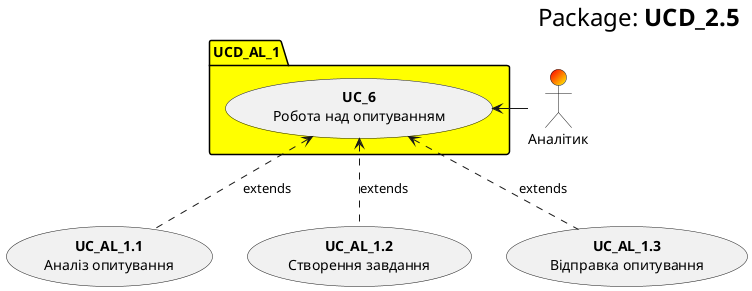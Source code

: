 @startuml
    right header
        <font size=24 color=black>Package:<b> UCD_2.5
    end header

    package UCD_AL_1 #Yellow {
        usecase "<b>UC_6</b>\nРобота над опитуванням" as UC_AL_1 
    }
    
    actor "Аналітик" as Analyst #Red/Yellow
    Analyst -l-> UC_AL_1
    
    usecase "<b>UC_AL_1.1</b>\nАналіз опитування" as UC_AL_1.1
    usecase "<b>UC_AL_1.2</b>\nСтворення завдання" as UC_AL_1.2
    usecase "<b>UC_AL_1.3</b>\nВідправка опитування" as UC_AL_1.3
    
    UC_AL_1.1 .u.> UC_AL_1: extends
    UC_AL_1.2 .u.> UC_AL_1: extends
    UC_AL_1.3 .u.> UC_AL_1: extends
    
@enduml
